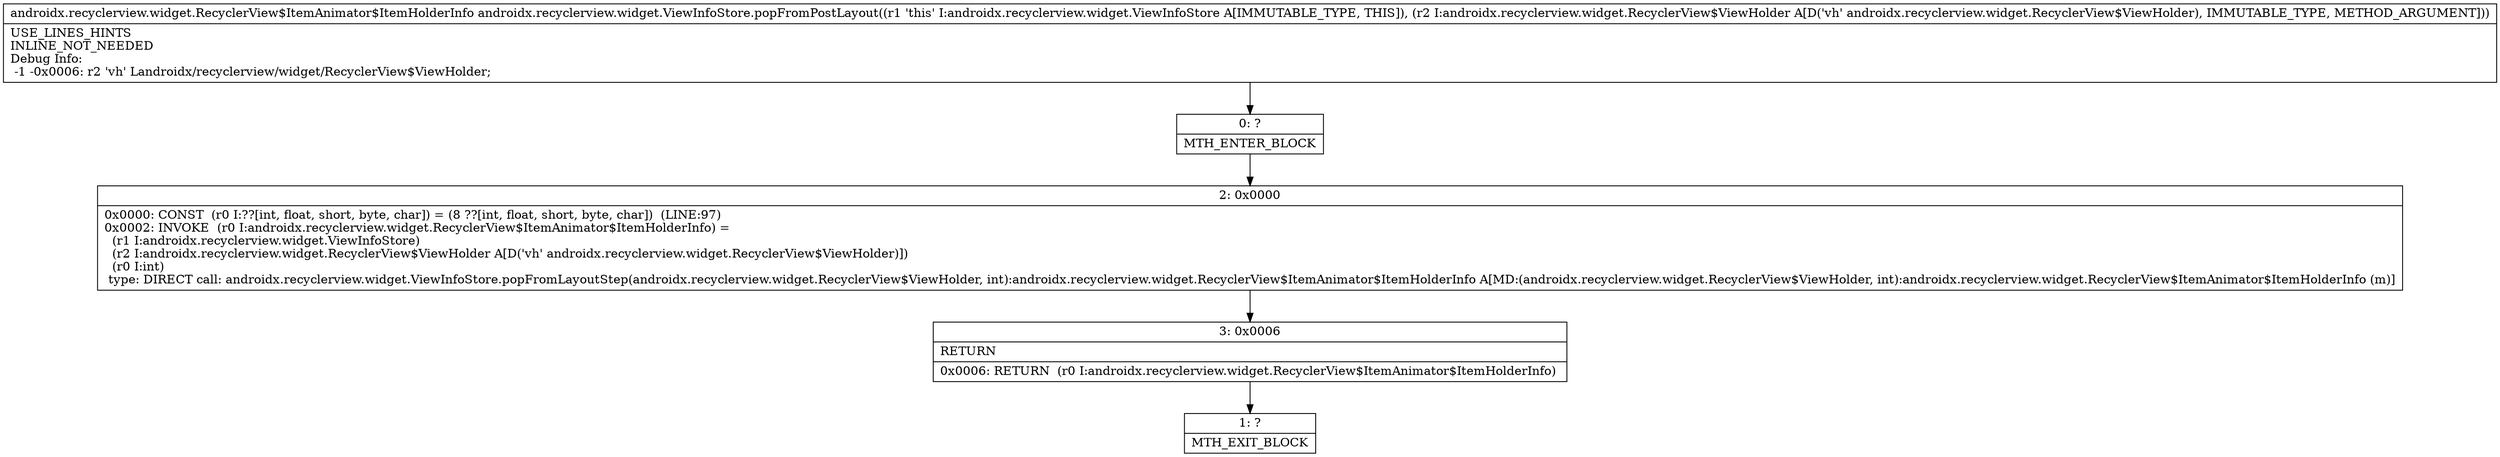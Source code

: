 digraph "CFG forandroidx.recyclerview.widget.ViewInfoStore.popFromPostLayout(Landroidx\/recyclerview\/widget\/RecyclerView$ViewHolder;)Landroidx\/recyclerview\/widget\/RecyclerView$ItemAnimator$ItemHolderInfo;" {
Node_0 [shape=record,label="{0\:\ ?|MTH_ENTER_BLOCK\l}"];
Node_2 [shape=record,label="{2\:\ 0x0000|0x0000: CONST  (r0 I:??[int, float, short, byte, char]) = (8 ??[int, float, short, byte, char])  (LINE:97)\l0x0002: INVOKE  (r0 I:androidx.recyclerview.widget.RecyclerView$ItemAnimator$ItemHolderInfo) = \l  (r1 I:androidx.recyclerview.widget.ViewInfoStore)\l  (r2 I:androidx.recyclerview.widget.RecyclerView$ViewHolder A[D('vh' androidx.recyclerview.widget.RecyclerView$ViewHolder)])\l  (r0 I:int)\l type: DIRECT call: androidx.recyclerview.widget.ViewInfoStore.popFromLayoutStep(androidx.recyclerview.widget.RecyclerView$ViewHolder, int):androidx.recyclerview.widget.RecyclerView$ItemAnimator$ItemHolderInfo A[MD:(androidx.recyclerview.widget.RecyclerView$ViewHolder, int):androidx.recyclerview.widget.RecyclerView$ItemAnimator$ItemHolderInfo (m)]\l}"];
Node_3 [shape=record,label="{3\:\ 0x0006|RETURN\l|0x0006: RETURN  (r0 I:androidx.recyclerview.widget.RecyclerView$ItemAnimator$ItemHolderInfo) \l}"];
Node_1 [shape=record,label="{1\:\ ?|MTH_EXIT_BLOCK\l}"];
MethodNode[shape=record,label="{androidx.recyclerview.widget.RecyclerView$ItemAnimator$ItemHolderInfo androidx.recyclerview.widget.ViewInfoStore.popFromPostLayout((r1 'this' I:androidx.recyclerview.widget.ViewInfoStore A[IMMUTABLE_TYPE, THIS]), (r2 I:androidx.recyclerview.widget.RecyclerView$ViewHolder A[D('vh' androidx.recyclerview.widget.RecyclerView$ViewHolder), IMMUTABLE_TYPE, METHOD_ARGUMENT]))  | USE_LINES_HINTS\lINLINE_NOT_NEEDED\lDebug Info:\l  \-1 \-0x0006: r2 'vh' Landroidx\/recyclerview\/widget\/RecyclerView$ViewHolder;\l}"];
MethodNode -> Node_0;Node_0 -> Node_2;
Node_2 -> Node_3;
Node_3 -> Node_1;
}

